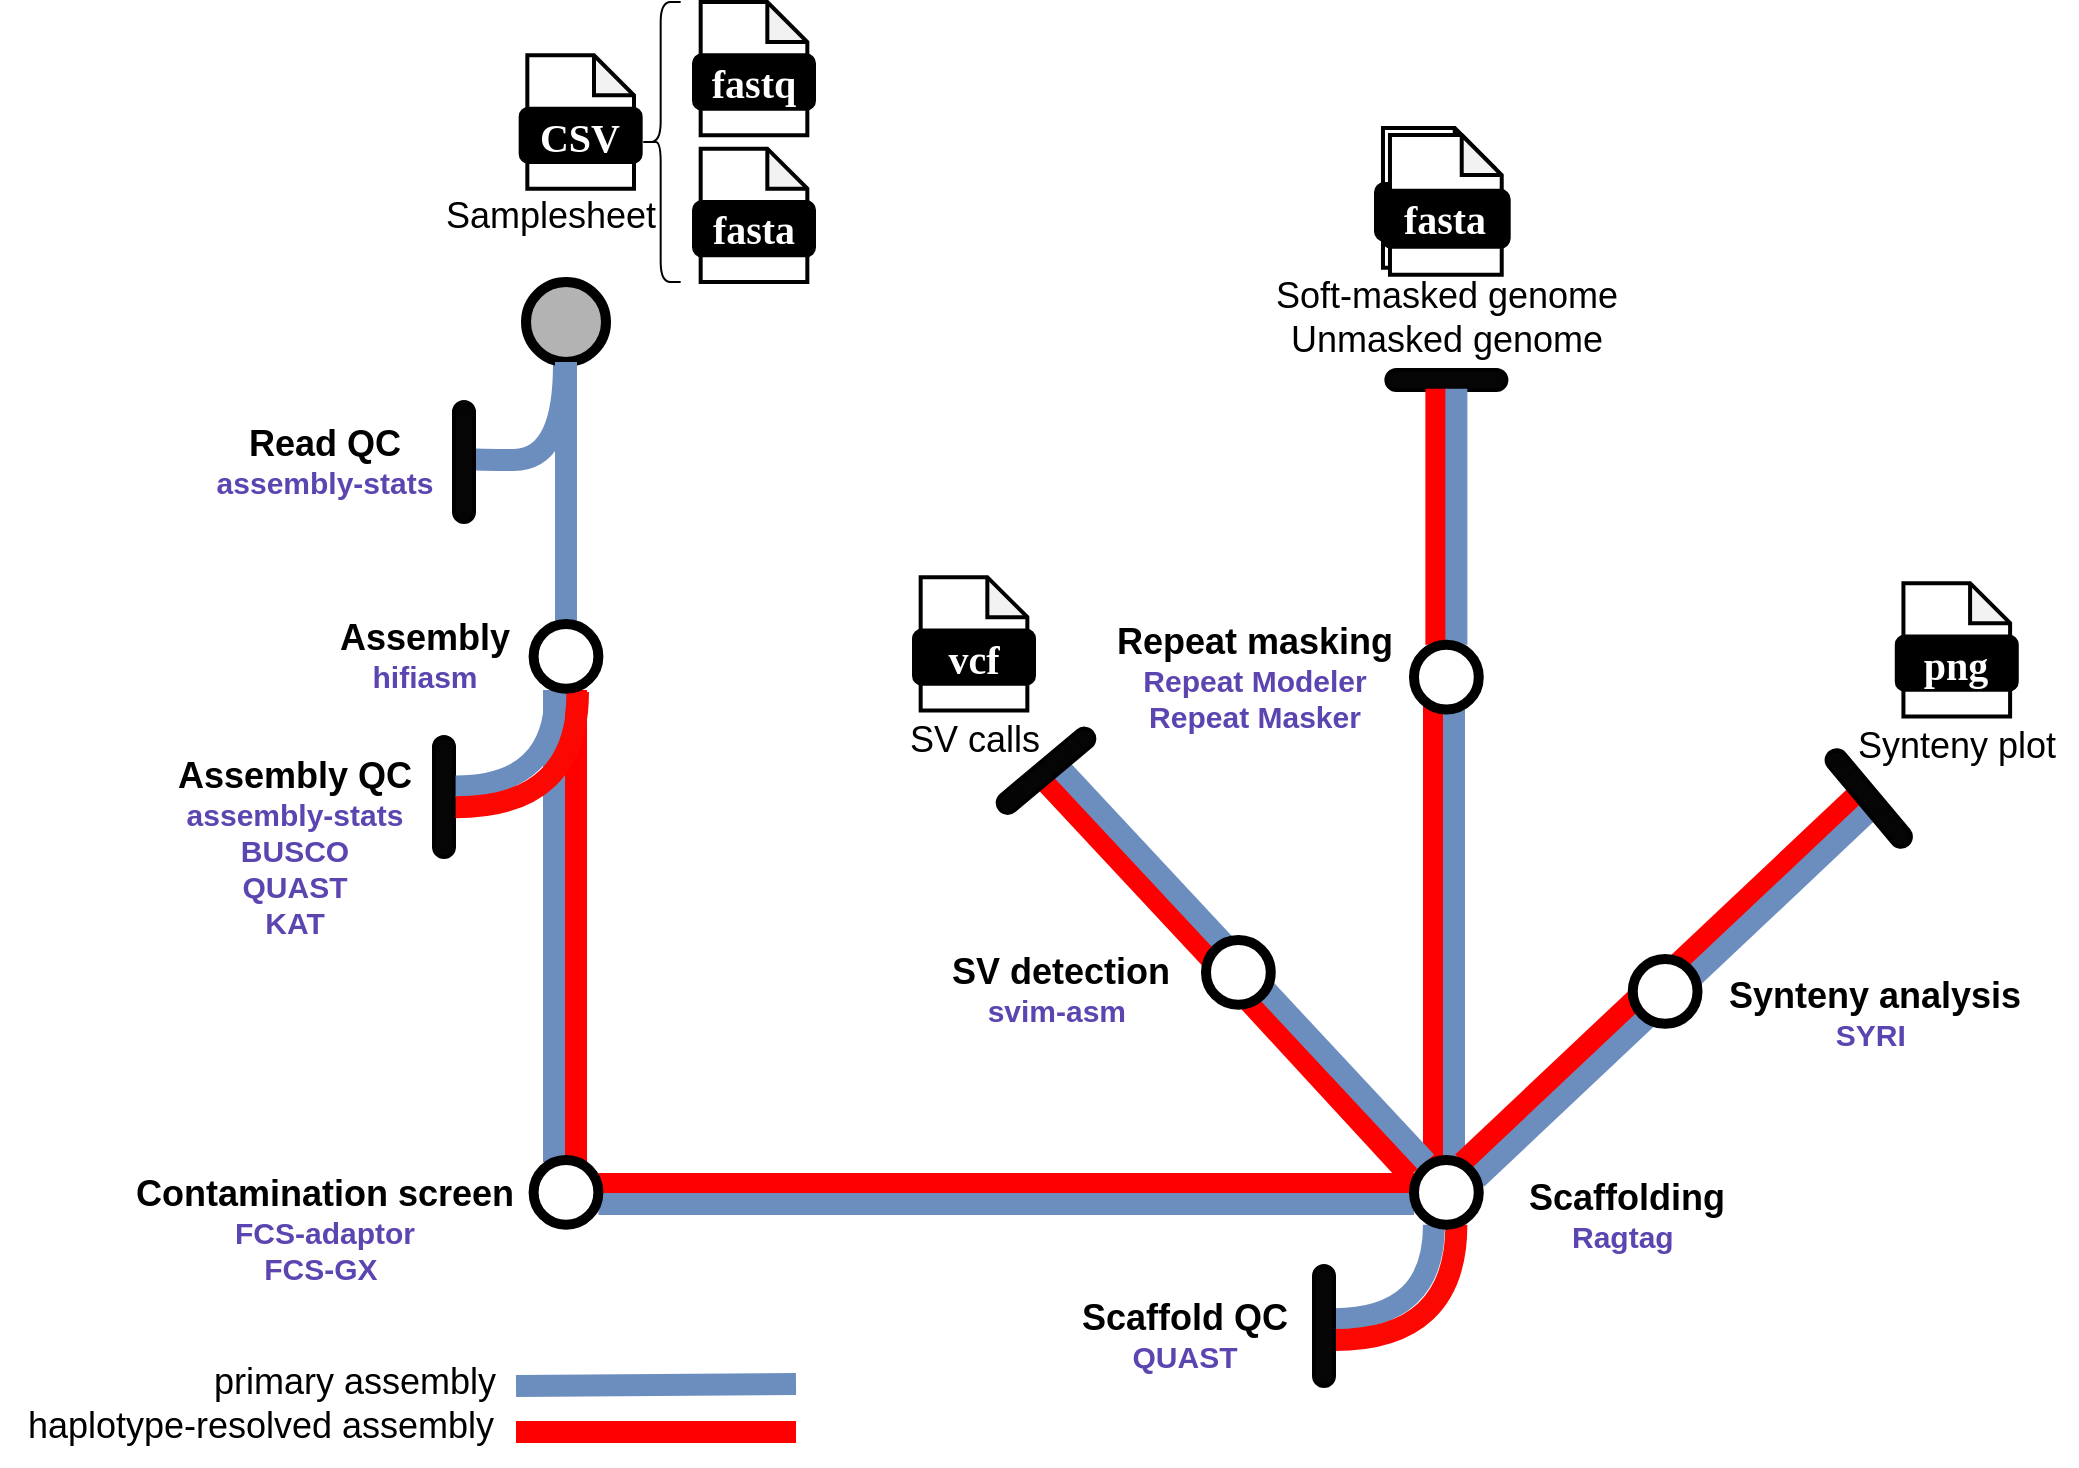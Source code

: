 <mxfile version="24.8.6">
  <diagram name="Page-1" id="nqxrVcMHJvyRHuvHEkZy">
    <mxGraphModel dx="3208" dy="1494" grid="1" gridSize="10" guides="1" tooltips="1" connect="1" arrows="1" fold="1" page="1" pageScale="1" pageWidth="850" pageHeight="1100" math="0" shadow="0">
      <root>
        <mxCell id="0" />
        <mxCell id="1" parent="0" />
        <mxCell id="zZcAiMY3G3jVpwydMJzh-28" value="&lt;span style=&quot;font-size: 18px;&quot;&gt;&lt;b&gt;Assembly&lt;/b&gt;&lt;/span&gt;&lt;div&gt;&lt;b style=&quot;&quot;&gt;&lt;font color=&quot;#5c45b0&quot; style=&quot;font-size: 15px;&quot;&gt;hifiasm&lt;/font&gt;&lt;/b&gt;&lt;/div&gt;" style="text;html=1;align=center;verticalAlign=middle;resizable=0;points=[];autosize=1;strokeColor=none;fillColor=none;" vertex="1" parent="1">
          <mxGeometry x="-30.19" y="422.19" width="110" height="50" as="geometry" />
        </mxCell>
        <mxCell id="zZcAiMY3G3jVpwydMJzh-30" value="" style="endArrow=none;html=1;rounded=1;strokeWidth=11;fontSize=12;startSize=8;endSize=8;curved=1;exitX=0.5;exitY=1;exitDx=0;exitDy=0;fillColor=#dae8fc;strokeColor=#6c8ebf;movable=1;resizable=1;rotatable=1;deletable=1;editable=1;locked=0;connectable=1;" edge="1" parent="1">
          <mxGeometry width="50" height="50" relative="1" as="geometry">
            <mxPoint x="71" y="812" as="sourcePoint" />
            <mxPoint x="211" y="811" as="targetPoint" />
          </mxGeometry>
        </mxCell>
        <mxCell id="zZcAiMY3G3jVpwydMJzh-31" value="" style="endArrow=none;html=1;rounded=1;strokeWidth=11;fontSize=12;startSize=8;endSize=8;curved=1;fillColor=#dae8fc;strokeColor=#FF0000;" edge="1" parent="1">
          <mxGeometry width="50" height="50" relative="1" as="geometry">
            <mxPoint x="211" y="835" as="sourcePoint" />
            <mxPoint x="71" y="835" as="targetPoint" />
          </mxGeometry>
        </mxCell>
        <mxCell id="zZcAiMY3G3jVpwydMJzh-32" value="&lt;span style=&quot;font-size: 18px;&quot;&gt;primary assembly&lt;/span&gt;" style="text;html=1;align=center;verticalAlign=middle;resizable=0;points=[];autosize=1;strokeColor=none;fillColor=none;" vertex="1" parent="1">
          <mxGeometry x="-90" y="790" width="160" height="40" as="geometry" />
        </mxCell>
        <mxCell id="zZcAiMY3G3jVpwydMJzh-33" value="&lt;span style=&quot;font-size: 18px;&quot;&gt;haplotype-resolved assembly&lt;/span&gt;" style="text;html=1;align=center;verticalAlign=middle;resizable=0;points=[];autosize=1;strokeColor=none;fillColor=none;container=0;flipH=0;" vertex="1" parent="1">
          <mxGeometry x="-187" y="812" width="260" height="40" as="geometry" />
        </mxCell>
        <mxCell id="zZcAiMY3G3jVpwydMJzh-45" value="" style="rounded=1;whiteSpace=wrap;html=1;strokeWidth=2;arcSize=50;fillColor=#050505;" vertex="1" parent="1">
          <mxGeometry x="30" y="487.5" width="10" height="60" as="geometry" />
        </mxCell>
        <mxCell id="zZcAiMY3G3jVpwydMJzh-46" value="&lt;span style=&quot;font-size: 18px;&quot;&gt;&lt;b&gt;Assembly QC&lt;/b&gt;&lt;/span&gt;&lt;div&gt;&lt;b style=&quot;&quot;&gt;&lt;font color=&quot;#5c45b0&quot; style=&quot;font-size: 15px;&quot;&gt;assembly-stats&lt;/font&gt;&lt;/b&gt;&lt;/div&gt;&lt;div&gt;&lt;b style=&quot;&quot;&gt;&lt;font color=&quot;#5c45b0&quot; style=&quot;font-size: 15px;&quot;&gt;BUSCO&lt;/font&gt;&lt;/b&gt;&lt;/div&gt;&lt;div&gt;&lt;font color=&quot;#5c45b0&quot;&gt;&lt;span style=&quot;font-size: 15px;&quot;&gt;&lt;b&gt;QUAST&lt;/b&gt;&lt;/span&gt;&lt;/font&gt;&lt;/div&gt;&lt;div&gt;&lt;font color=&quot;#5c45b0&quot;&gt;&lt;span style=&quot;font-size: 15px;&quot;&gt;&lt;b&gt;KAT&lt;/b&gt;&lt;/span&gt;&lt;/font&gt;&lt;/div&gt;" style="text;html=1;align=center;verticalAlign=middle;resizable=0;points=[];autosize=1;strokeColor=none;fillColor=none;" vertex="1" parent="1">
          <mxGeometry x="-110" y="487.5" width="140" height="110" as="geometry" />
        </mxCell>
        <mxCell id="zZcAiMY3G3jVpwydMJzh-21" value="" style="endArrow=none;html=1;rounded=1;strokeWidth=11;fontSize=12;startSize=8;endSize=8;curved=1;exitX=0.5;exitY=1;exitDx=0;exitDy=0;fillColor=#dae8fc;strokeColor=#6c8ebf;edgeStyle=orthogonalEdgeStyle;entryX=1;entryY=0.28;entryDx=0;entryDy=0;entryPerimeter=0;" edge="1" parent="1">
          <mxGeometry width="50" height="50" relative="1" as="geometry">
            <mxPoint x="95.0" y="300.81" as="sourcePoint" />
            <mxPoint x="45" y="348" as="targetPoint" />
            <Array as="points">
              <mxPoint x="95" y="349" />
            </Array>
          </mxGeometry>
        </mxCell>
        <mxCell id="zZcAiMY3G3jVpwydMJzh-24" value="" style="rounded=1;whiteSpace=wrap;html=1;strokeWidth=2;arcSize=50;fillColor=#050505;" vertex="1" parent="1">
          <mxGeometry x="40" y="320" width="10" height="60" as="geometry" />
        </mxCell>
        <mxCell id="zZcAiMY3G3jVpwydMJzh-48" value="&lt;span style=&quot;font-size: 18px;&quot;&gt;&lt;b&gt;Read QC&lt;/b&gt;&lt;/span&gt;&lt;br&gt;&lt;div&gt;&lt;b style=&quot;&quot;&gt;&lt;font color=&quot;#5c45b0&quot; style=&quot;font-size: 15px;&quot;&gt;assembly-stats&lt;/font&gt;&lt;/b&gt;&lt;/div&gt;" style="text;html=1;align=center;verticalAlign=middle;resizable=0;points=[];autosize=1;strokeColor=none;fillColor=none;" vertex="1" parent="1">
          <mxGeometry x="-90" y="325" width="130" height="50" as="geometry" />
        </mxCell>
        <mxCell id="zZcAiMY3G3jVpwydMJzh-49" value="&lt;span style=&quot;font-size: 18px;&quot;&gt;&lt;b&gt;Contamination screen&lt;/b&gt;&lt;/span&gt;&lt;br&gt;&lt;div&gt;&lt;b style=&quot;&quot;&gt;&lt;font color=&quot;#5c45b0&quot; style=&quot;font-size: 15px;&quot;&gt;FCS-adaptor&lt;/font&gt;&lt;/b&gt;&lt;/div&gt;&lt;div&gt;&lt;b style=&quot;&quot;&gt;&lt;font color=&quot;#5c45b0&quot; style=&quot;font-size: 15px;&quot;&gt;FCS-GX&amp;nbsp;&lt;/font&gt;&lt;/b&gt;&lt;/div&gt;" style="text;html=1;align=center;verticalAlign=middle;resizable=0;points=[];autosize=1;strokeColor=none;fillColor=none;" vertex="1" parent="1">
          <mxGeometry x="-130.19" y="699" width="210" height="70" as="geometry" />
        </mxCell>
        <mxCell id="zZcAiMY3G3jVpwydMJzh-6" value="" style="ellipse;whiteSpace=wrap;html=1;aspect=fixed;rounded=1;rotation=0;strokeWidth=5;fillColor=#B3B3B3;" vertex="1" parent="1">
          <mxGeometry x="76" y="260" width="40" height="40" as="geometry" />
        </mxCell>
        <mxCell id="zZcAiMY3G3jVpwydMJzh-53" value="&lt;span style=&quot;font-size: 18px;&quot;&gt;&lt;b&gt;Scaffolding&lt;/b&gt;&lt;/span&gt;&lt;br&gt;&lt;div&gt;&lt;b style=&quot;background-color: initial;&quot;&gt;&lt;font color=&quot;#5c45b0&quot; style=&quot;font-size: 15px;&quot;&gt;Ragtag&amp;nbsp;&lt;/font&gt;&lt;/b&gt;&lt;/div&gt;" style="text;html=1;align=center;verticalAlign=middle;resizable=0;points=[];autosize=1;strokeColor=none;fillColor=none;" vertex="1" parent="1">
          <mxGeometry x="566.35" y="702" width="120" height="50" as="geometry" />
        </mxCell>
        <mxCell id="zZcAiMY3G3jVpwydMJzh-54" value="" style="endArrow=none;html=1;rounded=1;strokeWidth=11;fontSize=12;startSize=8;endSize=8;curved=1;exitX=0.5;exitY=1;exitDx=0;exitDy=0;fillColor=#dae8fc;strokeColor=#6c8ebf;edgeStyle=orthogonalEdgeStyle;entryX=1;entryY=0.28;entryDx=0;entryDy=0;entryPerimeter=0;" edge="1" parent="1">
          <mxGeometry width="50" height="50" relative="1" as="geometry">
            <mxPoint x="530.0" y="731.38" as="sourcePoint" />
            <mxPoint x="480" y="778.57" as="targetPoint" />
            <Array as="points">
              <mxPoint x="530" y="779.57" />
            </Array>
          </mxGeometry>
        </mxCell>
        <mxCell id="zZcAiMY3G3jVpwydMJzh-55" value="" style="endArrow=none;html=1;rounded=1;strokeWidth=11;fontSize=12;startSize=8;endSize=8;curved=1;exitX=0.5;exitY=1;exitDx=0;exitDy=0;fillColor=#dae8fc;strokeColor=#fb0802;edgeStyle=orthogonalEdgeStyle;" edge="1" parent="1">
          <mxGeometry width="50" height="50" relative="1" as="geometry">
            <mxPoint x="541.18" y="731.38" as="sourcePoint" />
            <mxPoint x="480" y="789" as="targetPoint" />
            <Array as="points">
              <mxPoint x="541" y="789" />
            </Array>
          </mxGeometry>
        </mxCell>
        <mxCell id="zZcAiMY3G3jVpwydMJzh-56" value="" style="rounded=1;whiteSpace=wrap;html=1;strokeWidth=2;arcSize=50;fillColor=#050505;" vertex="1" parent="1">
          <mxGeometry x="470" y="752" width="10" height="60" as="geometry" />
        </mxCell>
        <mxCell id="zZcAiMY3G3jVpwydMJzh-57" value="&lt;span style=&quot;font-size: 18px;&quot;&gt;&lt;b&gt;Scaffold QC&lt;/b&gt;&lt;/span&gt;&lt;br&gt;&lt;div&gt;&lt;font color=&quot;#5c45b0&quot;&gt;&lt;span style=&quot;font-size: 15px;&quot;&gt;&lt;b&gt;QUAST&lt;/b&gt;&lt;/span&gt;&lt;/font&gt;&lt;/div&gt;" style="text;html=1;align=center;verticalAlign=middle;resizable=0;points=[];autosize=1;strokeColor=none;fillColor=none;" vertex="1" parent="1">
          <mxGeometry x="340" y="762" width="130" height="50" as="geometry" />
        </mxCell>
        <mxCell id="zZcAiMY3G3jVpwydMJzh-13" value="" style="endArrow=none;html=1;rounded=1;strokeWidth=11;fontSize=12;startSize=8;endSize=8;curved=1;exitX=0.5;exitY=1;exitDx=0;exitDy=0;fillColor=#dae8fc;strokeColor=#6c8ebf;" edge="1" parent="1" target="zZcAiMY3G3jVpwydMJzh-12">
          <mxGeometry width="50" height="50" relative="1" as="geometry">
            <mxPoint x="96.0" y="300" as="sourcePoint" />
            <mxPoint x="96" y="640" as="targetPoint" />
          </mxGeometry>
        </mxCell>
        <mxCell id="zZcAiMY3G3jVpwydMJzh-51" value="" style="endArrow=none;html=1;rounded=1;strokeWidth=11;fontSize=12;startSize=8;endSize=8;curved=1;exitX=0.5;exitY=1;exitDx=0;exitDy=0;fillColor=#dae8fc;strokeColor=#FF0000;" edge="1" parent="1">
          <mxGeometry width="50" height="50" relative="1" as="geometry">
            <mxPoint x="112.19" y="711" as="sourcePoint" />
            <mxPoint x="520" y="711" as="targetPoint" />
          </mxGeometry>
        </mxCell>
        <mxCell id="zZcAiMY3G3jVpwydMJzh-50" value="" style="endArrow=none;html=1;rounded=1;strokeWidth=11;fontSize=12;startSize=8;endSize=8;curved=1;exitX=0.5;exitY=1;exitDx=0;exitDy=0;fillColor=#dae8fc;strokeColor=#6c8ebf;" edge="1" parent="1">
          <mxGeometry width="50" height="50" relative="1" as="geometry">
            <mxPoint x="112.19" y="721" as="sourcePoint" />
            <mxPoint x="520" y="721" as="targetPoint" />
          </mxGeometry>
        </mxCell>
        <mxCell id="zZcAiMY3G3jVpwydMJzh-62" value="" style="group" vertex="1" connectable="0" parent="1">
          <mxGeometry x="60" y="120" width="160" height="140" as="geometry" />
        </mxCell>
        <mxCell id="Nx9keAvjiDYeH18iiJ8U-1" value="" style="group" parent="zZcAiMY3G3jVpwydMJzh-62" vertex="1" connectable="0">
          <mxGeometry x="13.333" y="26.667" width="60" height="66.667" as="geometry" />
        </mxCell>
        <mxCell id="Nx9keAvjiDYeH18iiJ8U-2" value="" style="shape=note;whiteSpace=wrap;html=1;backgroundOutline=1;darkOpacity=0.05;rounded=1;size=20;strokeWidth=2;" parent="Nx9keAvjiDYeH18iiJ8U-1" vertex="1">
          <mxGeometry x="3.333" width="53.333" height="66.667" as="geometry" />
        </mxCell>
        <mxCell id="Nx9keAvjiDYeH18iiJ8U-3" value="&lt;font data-font-src=&quot;https://fonts.googleapis.com/css?family=Maven+Pro&quot; face=&quot;Maven Pro&quot; color=&quot;#ffffff&quot;&gt;&lt;b&gt;&lt;font style=&quot;font-size: 20px;&quot;&gt;CSV&lt;/font&gt;&lt;/b&gt;&lt;/font&gt;" style="rounded=1;whiteSpace=wrap;html=1;strokeWidth=2;fillColor=#000000;" parent="Nx9keAvjiDYeH18iiJ8U-1" vertex="1">
          <mxGeometry y="26.667" width="60" height="26.667" as="geometry" />
        </mxCell>
        <mxCell id="Nx9keAvjiDYeH18iiJ8U-4" value="&lt;font style=&quot;font-size: 18px;&quot; face=&quot;Helvetica&quot;&gt;Samplesheet&lt;/font&gt;" style="text;html=1;align=center;verticalAlign=middle;resizable=0;points=[];autosize=1;strokeColor=none;fillColor=none;" parent="zZcAiMY3G3jVpwydMJzh-62" vertex="1">
          <mxGeometry x="-36.67" y="86.663" width="130" height="40" as="geometry" />
        </mxCell>
        <mxCell id="Nx9keAvjiDYeH18iiJ8U-6" value="" style="group" parent="zZcAiMY3G3jVpwydMJzh-62" vertex="1" connectable="0">
          <mxGeometry x="100" width="60" height="66.667" as="geometry" />
        </mxCell>
        <mxCell id="Nx9keAvjiDYeH18iiJ8U-7" value="" style="shape=note;whiteSpace=wrap;html=1;backgroundOutline=1;darkOpacity=0.05;rounded=1;size=20;strokeWidth=2;" parent="Nx9keAvjiDYeH18iiJ8U-6" vertex="1">
          <mxGeometry x="3.333" width="53.333" height="66.667" as="geometry" />
        </mxCell>
        <mxCell id="Nx9keAvjiDYeH18iiJ8U-8" value="&lt;font data-font-src=&quot;https://fonts.googleapis.com/css?family=Maven+Pro&quot; face=&quot;Maven Pro&quot; color=&quot;#ffffff&quot;&gt;&lt;b&gt;&lt;font style=&quot;font-size: 20px;&quot;&gt;fastq&lt;/font&gt;&lt;/b&gt;&lt;/font&gt;" style="rounded=1;whiteSpace=wrap;html=1;strokeWidth=2;fillColor=#000000;" parent="Nx9keAvjiDYeH18iiJ8U-6" vertex="1">
          <mxGeometry y="26.667" width="60" height="26.667" as="geometry" />
        </mxCell>
        <mxCell id="Nx9keAvjiDYeH18iiJ8U-9" value="" style="group" parent="zZcAiMY3G3jVpwydMJzh-62" vertex="1" connectable="0">
          <mxGeometry x="100" y="73.333" width="60" height="66.667" as="geometry" />
        </mxCell>
        <mxCell id="Nx9keAvjiDYeH18iiJ8U-10" value="" style="shape=note;whiteSpace=wrap;html=1;backgroundOutline=1;darkOpacity=0.05;rounded=1;size=20;strokeWidth=2;" parent="Nx9keAvjiDYeH18iiJ8U-9" vertex="1">
          <mxGeometry x="3.333" width="53.333" height="66.667" as="geometry" />
        </mxCell>
        <mxCell id="Nx9keAvjiDYeH18iiJ8U-11" value="&lt;font data-font-src=&quot;https://fonts.googleapis.com/css?family=Maven+Pro&quot; face=&quot;Maven Pro&quot; color=&quot;#ffffff&quot;&gt;&lt;b&gt;&lt;font style=&quot;font-size: 20px;&quot;&gt;fasta&lt;/font&gt;&lt;/b&gt;&lt;/font&gt;" style="rounded=1;whiteSpace=wrap;html=1;strokeWidth=2;fillColor=#000000;" parent="Nx9keAvjiDYeH18iiJ8U-9" vertex="1">
          <mxGeometry y="26.667" width="60" height="26.667" as="geometry" />
        </mxCell>
        <mxCell id="zZcAiMY3G3jVpwydMJzh-5" value="" style="shape=curlyBracket;whiteSpace=wrap;html=1;rounded=1;labelPosition=left;verticalLabelPosition=middle;align=right;verticalAlign=middle;size=0.5;" vertex="1" parent="zZcAiMY3G3jVpwydMJzh-62">
          <mxGeometry x="73.333" width="20" height="140" as="geometry" />
        </mxCell>
        <mxCell id="zZcAiMY3G3jVpwydMJzh-70" value="&lt;span style=&quot;font-size: 18px;&quot;&gt;&lt;b&gt;Synteny analysis&lt;/b&gt;&lt;/span&gt;&lt;br&gt;&lt;div&gt;&lt;b style=&quot;background-color: initial;&quot;&gt;&lt;font color=&quot;#5c45b0&quot; style=&quot;font-size: 15px;&quot;&gt;SYRI&amp;nbsp;&lt;/font&gt;&lt;/b&gt;&lt;/div&gt;" style="text;html=1;align=center;verticalAlign=middle;resizable=0;points=[];autosize=1;strokeColor=none;fillColor=none;" vertex="1" parent="1">
          <mxGeometry x="664.76" y="600.54" width="170" height="50" as="geometry" />
        </mxCell>
        <mxCell id="zZcAiMY3G3jVpwydMJzh-71" value="" style="endArrow=none;html=1;rounded=1;strokeWidth=11;fontSize=12;startSize=8;endSize=8;curved=1;fillColor=#dae8fc;strokeColor=#FF0000;" edge="1" parent="1">
          <mxGeometry width="50" height="50" relative="1" as="geometry">
            <mxPoint x="530" y="699" as="sourcePoint" />
            <mxPoint x="530" y="469" as="targetPoint" />
          </mxGeometry>
        </mxCell>
        <mxCell id="zZcAiMY3G3jVpwydMJzh-72" value="" style="endArrow=none;html=1;rounded=1;strokeWidth=11;fontSize=12;startSize=8;endSize=8;curved=1;fillColor=#dae8fc;strokeColor=#6c8ebf;" edge="1" parent="1">
          <mxGeometry width="50" height="50" relative="1" as="geometry">
            <mxPoint x="540" y="699" as="sourcePoint" />
            <mxPoint x="540" y="469" as="targetPoint" />
          </mxGeometry>
        </mxCell>
        <mxCell id="zZcAiMY3G3jVpwydMJzh-73" value="" style="rounded=1;whiteSpace=wrap;html=1;strokeWidth=2;arcSize=50;fillColor=#050505;rotation=-90;" vertex="1" parent="1">
          <mxGeometry x="531.19" y="279" width="10" height="60" as="geometry" />
        </mxCell>
        <mxCell id="zZcAiMY3G3jVpwydMJzh-74" value="&lt;span style=&quot;font-size: 18px;&quot;&gt;Soft-masked genome&lt;/span&gt;&lt;div&gt;&lt;span style=&quot;font-size: 18px;&quot;&gt;Unmasked genome&lt;/span&gt;&lt;/div&gt;" style="text;html=1;align=center;verticalAlign=middle;resizable=0;points=[];autosize=1;strokeColor=none;fillColor=none;" vertex="1" parent="1">
          <mxGeometry x="441.19" y="248.34" width="190" height="60" as="geometry" />
        </mxCell>
        <mxCell id="zZcAiMY3G3jVpwydMJzh-64" value="" style="endArrow=none;html=1;rounded=1;strokeWidth=11;fontSize=12;startSize=8;endSize=8;curved=1;exitX=0.5;exitY=1;exitDx=0;exitDy=0;fillColor=#dae8fc;strokeColor=#FF0000;" edge="1" parent="1">
          <mxGeometry width="50" height="50" relative="1" as="geometry">
            <mxPoint x="544.38" y="700.23" as="sourcePoint" />
            <mxPoint x="632.38" y="617.23" as="targetPoint" />
          </mxGeometry>
        </mxCell>
        <mxCell id="zZcAiMY3G3jVpwydMJzh-81" value="" style="endArrow=none;html=1;rounded=1;strokeWidth=11;fontSize=12;startSize=8;endSize=8;curved=1;exitX=0.5;exitY=1;exitDx=0;exitDy=0;fillColor=#dae8fc;strokeColor=#FF0000;" edge="1" parent="1">
          <mxGeometry width="50" height="50" relative="1" as="geometry">
            <mxPoint x="652.38" y="600.54" as="sourcePoint" />
            <mxPoint x="740.38" y="517.54" as="targetPoint" />
          </mxGeometry>
        </mxCell>
        <mxCell id="zZcAiMY3G3jVpwydMJzh-83" value="" style="endArrow=none;html=1;rounded=1;strokeWidth=11;fontSize=12;startSize=8;endSize=8;curved=1;exitX=0.5;exitY=1;exitDx=0;exitDy=0;fillColor=#dae8fc;strokeColor=#6c8ebf;" edge="1" parent="1">
          <mxGeometry width="50" height="50" relative="1" as="geometry">
            <mxPoint x="551.38" y="708.23" as="sourcePoint" />
            <mxPoint x="639.38" y="625.23" as="targetPoint" />
          </mxGeometry>
        </mxCell>
        <mxCell id="zZcAiMY3G3jVpwydMJzh-84" value="" style="endArrow=none;html=1;rounded=1;strokeWidth=11;fontSize=12;startSize=8;endSize=8;curved=1;exitX=0.5;exitY=1;exitDx=0;exitDy=0;fillColor=#dae8fc;strokeColor=#6c8ebf;" edge="1" parent="1">
          <mxGeometry width="50" height="50" relative="1" as="geometry">
            <mxPoint x="658.38" y="608.54" as="sourcePoint" />
            <mxPoint x="746.38" y="525.54" as="targetPoint" />
          </mxGeometry>
        </mxCell>
        <mxCell id="zZcAiMY3G3jVpwydMJzh-69" value="" style="rounded=1;whiteSpace=wrap;html=1;strokeWidth=2;arcSize=50;fillColor=#050505;rotation=-40;" vertex="1" parent="1">
          <mxGeometry x="742.38" y="488.23" width="10" height="60" as="geometry" />
        </mxCell>
        <mxCell id="zZcAiMY3G3jVpwydMJzh-75" value="" style="ellipse;whiteSpace=wrap;html=1;aspect=fixed;rounded=1;rotation=0;strokeWidth=5;" vertex="1" parent="1">
          <mxGeometry x="629.38" y="598.539" width="32.381" height="32.381" as="geometry" />
        </mxCell>
        <mxCell id="zZcAiMY3G3jVpwydMJzh-86" value="&lt;span style=&quot;font-size: 18px;&quot;&gt;Synteny plot&lt;/span&gt;" style="text;html=1;align=center;verticalAlign=middle;resizable=0;points=[];autosize=1;strokeColor=none;fillColor=none;" vertex="1" parent="1">
          <mxGeometry x="731.38" y="472.19" width="120" height="40" as="geometry" />
        </mxCell>
        <mxCell id="zZcAiMY3G3jVpwydMJzh-87" value="" style="group" vertex="1" connectable="0" parent="1">
          <mxGeometry x="761.383" y="410.567" width="60" height="66.667" as="geometry" />
        </mxCell>
        <mxCell id="zZcAiMY3G3jVpwydMJzh-88" value="" style="shape=note;whiteSpace=wrap;html=1;backgroundOutline=1;darkOpacity=0.05;rounded=1;size=20;strokeWidth=2;" vertex="1" parent="zZcAiMY3G3jVpwydMJzh-87">
          <mxGeometry x="3.333" width="53.333" height="66.667" as="geometry" />
        </mxCell>
        <mxCell id="zZcAiMY3G3jVpwydMJzh-89" value="&lt;font data-font-src=&quot;https://fonts.googleapis.com/css?family=Maven+Pro&quot; face=&quot;Maven Pro&quot; color=&quot;#ffffff&quot;&gt;&lt;b&gt;&lt;font style=&quot;font-size: 20px;&quot;&gt;png&lt;/font&gt;&lt;/b&gt;&lt;/font&gt;" style="rounded=1;whiteSpace=wrap;html=1;strokeWidth=2;fillColor=#000000;" vertex="1" parent="zZcAiMY3G3jVpwydMJzh-87">
          <mxGeometry y="26.667" width="60" height="26.667" as="geometry" />
        </mxCell>
        <mxCell id="zZcAiMY3G3jVpwydMJzh-92" value="" style="endArrow=none;html=1;rounded=1;strokeWidth=11;fontSize=12;startSize=8;endSize=8;curved=1;exitX=0.5;exitY=1;exitDx=0;exitDy=0;fillColor=#dae8fc;strokeColor=#FF0000;" edge="1" parent="1">
          <mxGeometry width="50" height="50" relative="1" as="geometry">
            <mxPoint x="531.19" y="441.38" as="sourcePoint" />
            <mxPoint x="531.19" y="313.38" as="targetPoint" />
          </mxGeometry>
        </mxCell>
        <mxCell id="zZcAiMY3G3jVpwydMJzh-93" value="" style="endArrow=none;html=1;rounded=1;strokeWidth=11;fontSize=12;startSize=8;endSize=8;curved=1;exitX=0.5;exitY=1;exitDx=0;exitDy=0;fillColor=#dae8fc;strokeColor=#6c8ebf;" edge="1" parent="1">
          <mxGeometry width="50" height="50" relative="1" as="geometry">
            <mxPoint x="541.19" y="441.38" as="sourcePoint" />
            <mxPoint x="541.19" y="313.38" as="targetPoint" />
          </mxGeometry>
        </mxCell>
        <mxCell id="zZcAiMY3G3jVpwydMJzh-91" value="" style="ellipse;whiteSpace=wrap;html=1;aspect=fixed;rounded=1;rotation=0;strokeWidth=5;" vertex="1" parent="1">
          <mxGeometry x="520" y="441.379" width="32.381" height="32.381" as="geometry" />
        </mxCell>
        <mxCell id="zZcAiMY3G3jVpwydMJzh-94" value="&lt;span style=&quot;font-size: 18px;&quot;&gt;&lt;b&gt;Repeat masking&lt;/b&gt;&lt;/span&gt;&lt;br&gt;&lt;div&gt;&lt;font color=&quot;#5c45b0&quot;&gt;&lt;span style=&quot;font-size: 15px;&quot;&gt;&lt;b&gt;Repeat Modeler&lt;/b&gt;&lt;/span&gt;&lt;/font&gt;&lt;/div&gt;&lt;div&gt;&lt;font color=&quot;#5c45b0&quot;&gt;&lt;span style=&quot;font-size: 15px;&quot;&gt;&lt;b&gt;Repeat Masker&lt;/b&gt;&lt;/span&gt;&lt;/font&gt;&lt;/div&gt;" style="text;html=1;align=center;verticalAlign=middle;resizable=0;points=[];autosize=1;strokeColor=none;fillColor=none;" vertex="1" parent="1">
          <mxGeometry x="360" y="422.57" width="160" height="70" as="geometry" />
        </mxCell>
        <mxCell id="zZcAiMY3G3jVpwydMJzh-97" value="" style="group" vertex="1" connectable="0" parent="1">
          <mxGeometry x="501" y="183" width="66.35" height="73.34" as="geometry" />
        </mxCell>
        <mxCell id="zZcAiMY3G3jVpwydMJzh-98" value="" style="shape=note;whiteSpace=wrap;html=1;backgroundOutline=1;darkOpacity=0.05;rounded=1;size=20;strokeWidth=2;" vertex="1" parent="zZcAiMY3G3jVpwydMJzh-97">
          <mxGeometry x="3.492" width="55.874" height="69.848" as="geometry" />
        </mxCell>
        <mxCell id="zZcAiMY3G3jVpwydMJzh-99" value="&lt;font data-font-src=&quot;https://fonts.googleapis.com/css?family=Maven+Pro&quot; face=&quot;Maven Pro&quot; color=&quot;#ffffff&quot;&gt;&lt;b&gt;&lt;font style=&quot;font-size: 20px;&quot;&gt;Fastq&lt;/font&gt;&lt;/b&gt;&lt;/font&gt;" style="rounded=1;whiteSpace=wrap;html=1;strokeWidth=2;fillColor=#000000;" vertex="1" parent="zZcAiMY3G3jVpwydMJzh-97">
          <mxGeometry y="27.939" width="62.858" height="27.939" as="geometry" />
        </mxCell>
        <mxCell id="zZcAiMY3G3jVpwydMJzh-100" value="" style="shape=note;whiteSpace=wrap;html=1;backgroundOutline=1;darkOpacity=0.05;rounded=1;size=20;strokeWidth=2;" vertex="1" parent="zZcAiMY3G3jVpwydMJzh-97">
          <mxGeometry x="6.984" y="3.492" width="55.874" height="69.848" as="geometry" />
        </mxCell>
        <mxCell id="zZcAiMY3G3jVpwydMJzh-101" value="&lt;font data-font-src=&quot;https://fonts.googleapis.com/css?family=Maven+Pro&quot; face=&quot;Maven Pro&quot; color=&quot;#ffffff&quot;&gt;&lt;b&gt;&lt;font style=&quot;font-size: 20px;&quot;&gt;fasta&lt;/font&gt;&lt;/b&gt;&lt;/font&gt;" style="rounded=1;whiteSpace=wrap;html=1;strokeWidth=2;fillColor=#000000;" vertex="1" parent="zZcAiMY3G3jVpwydMJzh-97">
          <mxGeometry x="3.492" y="31.431" width="62.858" height="27.939" as="geometry" />
        </mxCell>
        <mxCell id="zZcAiMY3G3jVpwydMJzh-11" value="" style="endArrow=none;html=1;rounded=1;strokeWidth=11;fontSize=12;startSize=8;endSize=8;curved=1;exitX=0.5;exitY=1;exitDx=0;exitDy=0;fillColor=#dae8fc;strokeColor=#6c8ebf;" edge="1" parent="1">
          <mxGeometry width="50" height="50" relative="1" as="geometry">
            <mxPoint x="90" y="464" as="sourcePoint" />
            <mxPoint x="90" y="700" as="targetPoint" />
          </mxGeometry>
        </mxCell>
        <mxCell id="zZcAiMY3G3jVpwydMJzh-29" value="" style="endArrow=none;html=1;rounded=1;strokeWidth=11;fontSize=12;startSize=8;endSize=8;curved=1;exitX=0.5;exitY=1;exitDx=0;exitDy=0;fillColor=#dae8fc;strokeColor=#FF0000;" edge="1" parent="1">
          <mxGeometry width="50" height="50" relative="1" as="geometry">
            <mxPoint x="101" y="464" as="sourcePoint" />
            <mxPoint x="101" y="700" as="targetPoint" />
          </mxGeometry>
        </mxCell>
        <mxCell id="zZcAiMY3G3jVpwydMJzh-95" value="" style="endArrow=none;html=1;rounded=1;strokeWidth=11;fontSize=12;startSize=8;endSize=8;curved=1;exitX=0.5;exitY=1;exitDx=0;exitDy=0;fillColor=#dae8fc;strokeColor=#6c8ebf;edgeStyle=orthogonalEdgeStyle;entryX=1;entryY=0.28;entryDx=0;entryDy=0;entryPerimeter=0;" edge="1" parent="1">
          <mxGeometry width="50" height="50" relative="1" as="geometry">
            <mxPoint x="90.8" y="465.0" as="sourcePoint" />
            <mxPoint x="40.8" y="512.19" as="targetPoint" />
            <Array as="points">
              <mxPoint x="90.8" y="513.19" />
            </Array>
          </mxGeometry>
        </mxCell>
        <mxCell id="zZcAiMY3G3jVpwydMJzh-96" value="" style="endArrow=none;html=1;rounded=1;strokeWidth=11;fontSize=12;startSize=8;endSize=8;curved=1;exitX=0.5;exitY=1;exitDx=0;exitDy=0;fillColor=#dae8fc;strokeColor=#fb0802;edgeStyle=orthogonalEdgeStyle;" edge="1" parent="1">
          <mxGeometry width="50" height="50" relative="1" as="geometry">
            <mxPoint x="101.98" y="465.0" as="sourcePoint" />
            <mxPoint x="40.8" y="522.62" as="targetPoint" />
            <Array as="points">
              <mxPoint x="101.8" y="522.62" />
            </Array>
          </mxGeometry>
        </mxCell>
        <mxCell id="zZcAiMY3G3jVpwydMJzh-47" value="" style="ellipse;whiteSpace=wrap;html=1;aspect=fixed;rounded=1;rotation=0;strokeWidth=5;" vertex="1" parent="1">
          <mxGeometry x="79.81" y="698.999" width="32.381" height="32.381" as="geometry" />
        </mxCell>
        <mxCell id="zZcAiMY3G3jVpwydMJzh-111" value="" style="group;rotation=-90;" vertex="1" connectable="0" parent="1">
          <mxGeometry x="330" y="510.0" width="202" height="190.69" as="geometry" />
        </mxCell>
        <mxCell id="zZcAiMY3G3jVpwydMJzh-106" value="" style="endArrow=none;html=1;rounded=1;strokeWidth=11;fontSize=12;startSize=8;endSize=8;curved=1;exitX=0.5;exitY=1;exitDx=0;exitDy=0;fillColor=#dae8fc;strokeColor=#FF0000;" edge="1" parent="zZcAiMY3G3jVpwydMJzh-111">
          <mxGeometry width="50" height="50" relative="1" as="geometry">
            <mxPoint x="188" y="197" as="sourcePoint" />
            <mxPoint x="106" y="108" as="targetPoint" />
          </mxGeometry>
        </mxCell>
        <mxCell id="zZcAiMY3G3jVpwydMJzh-107" value="" style="endArrow=none;html=1;rounded=1;strokeWidth=11;fontSize=12;startSize=8;endSize=8;curved=1;exitX=0.5;exitY=1;exitDx=0;exitDy=0;fillColor=#dae8fc;strokeColor=#FF0000;" edge="1" parent="zZcAiMY3G3jVpwydMJzh-111">
          <mxGeometry width="50" height="50" relative="1" as="geometry">
            <mxPoint x="89" y="89" as="sourcePoint" />
            <mxPoint x="6" as="targetPoint" />
          </mxGeometry>
        </mxCell>
        <mxCell id="zZcAiMY3G3jVpwydMJzh-108" value="" style="endArrow=none;html=1;rounded=1;strokeWidth=11;fontSize=12;startSize=8;endSize=8;curved=1;exitX=0.5;exitY=1;exitDx=0;exitDy=0;fillColor=#dae8fc;strokeColor=#6c8ebf;" edge="1" parent="zZcAiMY3G3jVpwydMJzh-111">
          <mxGeometry width="50" height="50" relative="1" as="geometry">
            <mxPoint x="196" y="190" as="sourcePoint" />
            <mxPoint x="113" y="101" as="targetPoint" />
          </mxGeometry>
        </mxCell>
        <mxCell id="zZcAiMY3G3jVpwydMJzh-109" value="" style="endArrow=none;html=1;rounded=1;strokeWidth=11;fontSize=12;startSize=8;endSize=8;curved=1;exitX=0.5;exitY=1;exitDx=0;exitDy=0;fillColor=#dae8fc;strokeColor=#6c8ebf;" edge="1" parent="zZcAiMY3G3jVpwydMJzh-111">
          <mxGeometry width="50" height="50" relative="1" as="geometry">
            <mxPoint x="97" y="83" as="sourcePoint" />
            <mxPoint x="14" y="-6" as="targetPoint" />
          </mxGeometry>
        </mxCell>
        <mxCell id="zZcAiMY3G3jVpwydMJzh-110" value="" style="ellipse;whiteSpace=wrap;html=1;aspect=fixed;rounded=1;rotation=-90;strokeWidth=5;" vertex="1" parent="zZcAiMY3G3jVpwydMJzh-111">
          <mxGeometry x="86" y="79" width="32.381" height="32.381" as="geometry" />
        </mxCell>
        <mxCell id="zZcAiMY3G3jVpwydMJzh-105" value="&lt;span style=&quot;font-size: 18px;&quot;&gt;&lt;b&gt;SV detection&lt;/b&gt;&lt;/span&gt;&lt;br&gt;&lt;div&gt;&lt;b style=&quot;background-color: initial;&quot;&gt;&lt;font color=&quot;#5c45b0&quot; style=&quot;font-size: 15px;&quot;&gt;svim-asm&amp;nbsp;&lt;/font&gt;&lt;/b&gt;&lt;/div&gt;" style="text;html=1;align=center;verticalAlign=middle;resizable=0;points=[];autosize=1;strokeColor=none;fillColor=none;" vertex="1" parent="zZcAiMY3G3jVpwydMJzh-111">
          <mxGeometry x="-52" y="79.0" width="130" height="50" as="geometry" />
        </mxCell>
        <mxCell id="zZcAiMY3G3jVpwydMJzh-52" value="" style="ellipse;whiteSpace=wrap;html=1;aspect=fixed;rounded=1;rotation=0;strokeWidth=5;" vertex="1" parent="1">
          <mxGeometry x="520" y="698.999" width="32.381" height="32.381" as="geometry" />
        </mxCell>
        <mxCell id="zZcAiMY3G3jVpwydMJzh-113" value="" style="group" vertex="1" connectable="0" parent="1">
          <mxGeometry x="270.003" y="420.567" width="74.997" height="99.433" as="geometry" />
        </mxCell>
        <mxCell id="zZcAiMY3G3jVpwydMJzh-114" value="" style="shape=note;whiteSpace=wrap;html=1;backgroundOutline=1;darkOpacity=0.05;rounded=1;size=20;strokeWidth=2;" vertex="1" parent="zZcAiMY3G3jVpwydMJzh-113">
          <mxGeometry x="3.333" y="-13" width="53.333" height="66.667" as="geometry" />
        </mxCell>
        <mxCell id="zZcAiMY3G3jVpwydMJzh-115" value="&lt;font data-font-src=&quot;https://fonts.googleapis.com/css?family=Maven+Pro&quot; face=&quot;Maven Pro&quot; color=&quot;#ffffff&quot;&gt;&lt;b&gt;&lt;font style=&quot;font-size: 20px;&quot;&gt;vcf&lt;/font&gt;&lt;/b&gt;&lt;/font&gt;" style="rounded=1;whiteSpace=wrap;html=1;strokeWidth=2;fillColor=#000000;" vertex="1" parent="zZcAiMY3G3jVpwydMJzh-113">
          <mxGeometry y="13.667" width="60" height="26.667" as="geometry" />
        </mxCell>
        <mxCell id="zZcAiMY3G3jVpwydMJzh-104" value="&lt;span style=&quot;font-size: 18px;&quot;&gt;SV calls&lt;/span&gt;" style="text;html=1;align=center;verticalAlign=middle;resizable=0;points=[];autosize=1;strokeColor=none;fillColor=none;" vertex="1" parent="zZcAiMY3G3jVpwydMJzh-113">
          <mxGeometry x="-15.003" y="48.433" width="90" height="40" as="geometry" />
        </mxCell>
        <mxCell id="zZcAiMY3G3jVpwydMJzh-116" value="" style="rounded=1;whiteSpace=wrap;html=1;strokeWidth=2;arcSize=50;fillColor=#050505;rotation=-130;" vertex="1" parent="1">
          <mxGeometry x="331.0" y="474.38" width="10" height="60" as="geometry" />
        </mxCell>
        <mxCell id="zZcAiMY3G3jVpwydMJzh-12" value="" style="ellipse;whiteSpace=wrap;html=1;aspect=fixed;rounded=1;rotation=0;strokeWidth=5;" vertex="1" parent="1">
          <mxGeometry x="79.81" y="430.999" width="32.381" height="32.381" as="geometry" />
        </mxCell>
      </root>
    </mxGraphModel>
  </diagram>
</mxfile>
